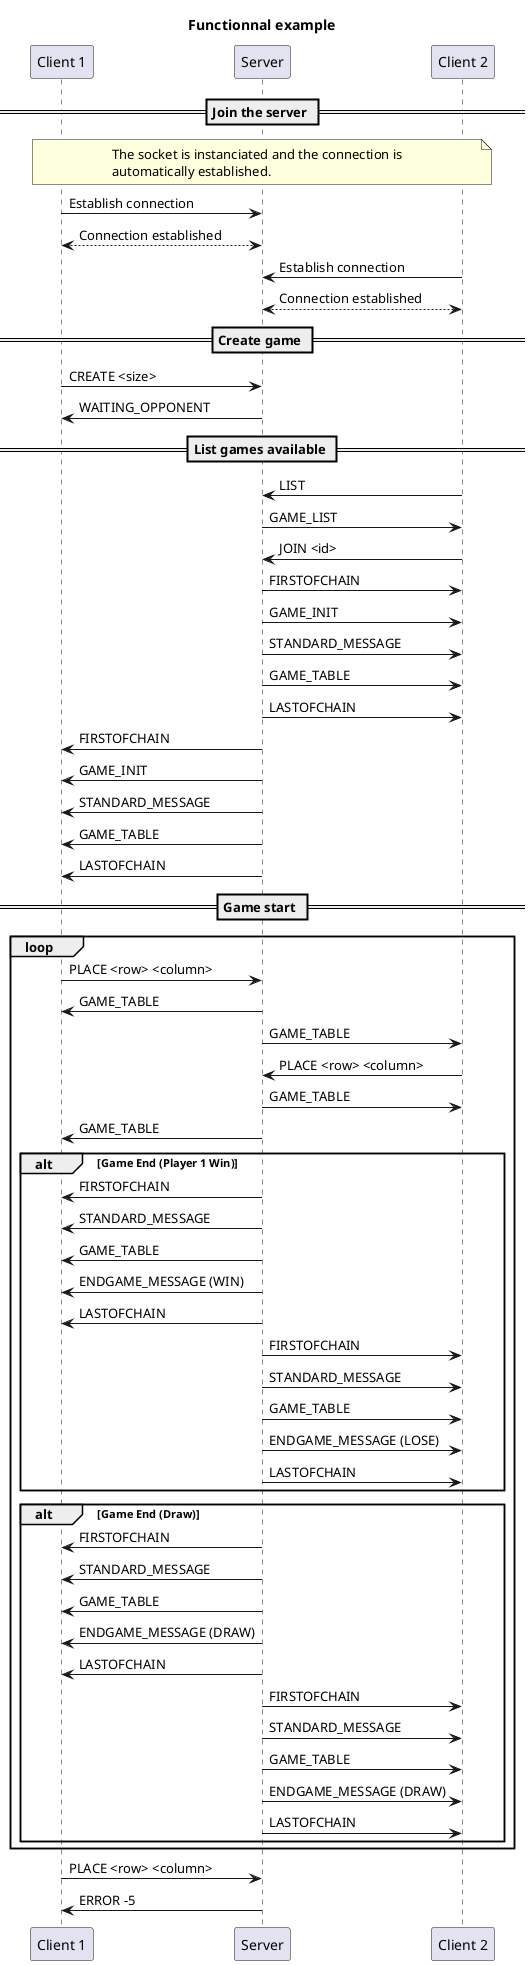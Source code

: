 @startuml

title "Functionnal example"

participant "Client 1" as c1
participant "Server" as s
participant "Client 2" as c2

== Join the server ==

note over c1, c2
The socket is instanciated and the connection is
automatically established.
end note

c1->s : Establish connection
c1<-->s : Connection established

c2->s : Establish connection
c2<-->s : Connection established


== Create game ==

c1->s: CREATE <size>
s->c1: WAITING_OPPONENT

== List games available ==

c2->s: LIST
s->c2: GAME_LIST

c2->s: JOIN <id>

s->c2: FIRSTOFCHAIN
s->c2: GAME_INIT
s->c2: STANDARD_MESSAGE
s->c2: GAME_TABLE
s->c2: LASTOFCHAIN

s->c1: FIRSTOFCHAIN
s->c1: GAME_INIT
s->c1: STANDARD_MESSAGE
s->c1: GAME_TABLE
s->c1: LASTOFCHAIN

== Game start ==

loop


    c1->s: PLACE <row> <column>
    s->c1: GAME_TABLE
    s->c2: GAME_TABLE

    c2->s: PLACE <row> <column>
    s->c2: GAME_TABLE
    s->c1: GAME_TABLE

    alt Game End (Player 1 Win)
        s -> c1:FIRSTOFCHAIN
        s -> c1:STANDARD_MESSAGE
        s -> c1:GAME_TABLE
        s -> c1:ENDGAME_MESSAGE (WIN)
        s -> c1:LASTOFCHAIN
        s -> c2:FIRSTOFCHAIN
        s -> c2:STANDARD_MESSAGE
        s -> c2:GAME_TABLE
        s -> c2:ENDGAME_MESSAGE (LOSE)
        s -> c2:LASTOFCHAIN
    end

    alt Game End (Draw)
        s -> c1:FIRSTOFCHAIN
                s -> c1:STANDARD_MESSAGE
                s -> c1:GAME_TABLE
                s -> c1:ENDGAME_MESSAGE (DRAW)
                s -> c1:LASTOFCHAIN
                s -> c2:FIRSTOFCHAIN
                s -> c2:STANDARD_MESSAGE
                s -> c2:GAME_TABLE
                s -> c2:ENDGAME_MESSAGE (DRAW)
                s -> c2:LASTOFCHAIN
    end

end

    c1->s: PLACE <row> <column>
    s->c1: ERROR -5




@enduml
